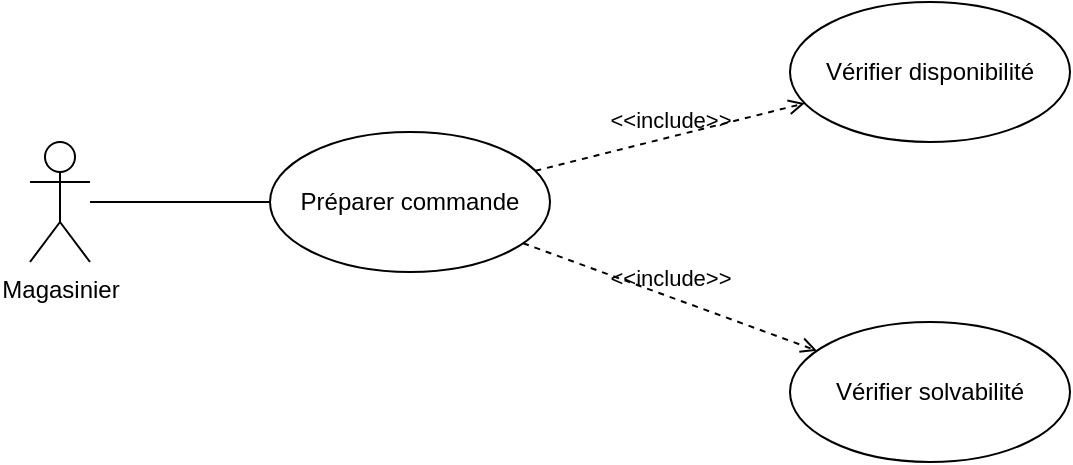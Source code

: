 <mxfile>
    <diagram id="C0sjQcWDrCFT7G-KMoYH" name="Page-1">
        <mxGraphModel dx="746" dy="440" grid="1" gridSize="10" guides="1" tooltips="1" connect="1" arrows="1" fold="1" page="1" pageScale="1" pageWidth="850" pageHeight="1100" math="0" shadow="0">
            <root>
                <mxCell id="0"/>
                <mxCell id="1" parent="0"/>
                <mxCell id="4" style="edgeStyle=none;html=1;endArrow=none;endFill=0;" edge="1" parent="1" source="2" target="3">
                    <mxGeometry relative="1" as="geometry"/>
                </mxCell>
                <mxCell id="2" value="Magasinier&lt;br&gt;" style="shape=umlActor;verticalLabelPosition=bottom;verticalAlign=top;html=1;" vertex="1" parent="1">
                    <mxGeometry x="110" y="160" width="30" height="60" as="geometry"/>
                </mxCell>
                <mxCell id="3" value="Préparer commande" style="ellipse;whiteSpace=wrap;html=1;" vertex="1" parent="1">
                    <mxGeometry x="230" y="155" width="140" height="70" as="geometry"/>
                </mxCell>
                <mxCell id="5" value="Vérifier disponibilité" style="ellipse;whiteSpace=wrap;html=1;" vertex="1" parent="1">
                    <mxGeometry x="490" y="90" width="140" height="70" as="geometry"/>
                </mxCell>
                <mxCell id="6" value="Vérifier solvabilité" style="ellipse;whiteSpace=wrap;html=1;" vertex="1" parent="1">
                    <mxGeometry x="490" y="250" width="140" height="70" as="geometry"/>
                </mxCell>
                <mxCell id="7" value="&amp;lt;&amp;lt;include&amp;gt;&amp;gt;" style="html=1;verticalAlign=bottom;labelBackgroundColor=none;endArrow=open;endFill=0;dashed=1;" edge="1" parent="1" source="3" target="5">
                    <mxGeometry width="160" relative="1" as="geometry">
                        <mxPoint x="300" y="230" as="sourcePoint"/>
                        <mxPoint x="460" y="230" as="targetPoint"/>
                    </mxGeometry>
                </mxCell>
                <mxCell id="8" value="&amp;lt;&amp;lt;include&amp;gt;&amp;gt;" style="html=1;verticalAlign=bottom;labelBackgroundColor=none;endArrow=open;endFill=0;dashed=1;" edge="1" parent="1" source="3" target="6">
                    <mxGeometry width="160" relative="1" as="geometry">
                        <mxPoint x="372.673" y="184.411" as="sourcePoint"/>
                        <mxPoint x="507.39" y="150.652" as="targetPoint"/>
                    </mxGeometry>
                </mxCell>
            </root>
        </mxGraphModel>
    </diagram>
</mxfile>
